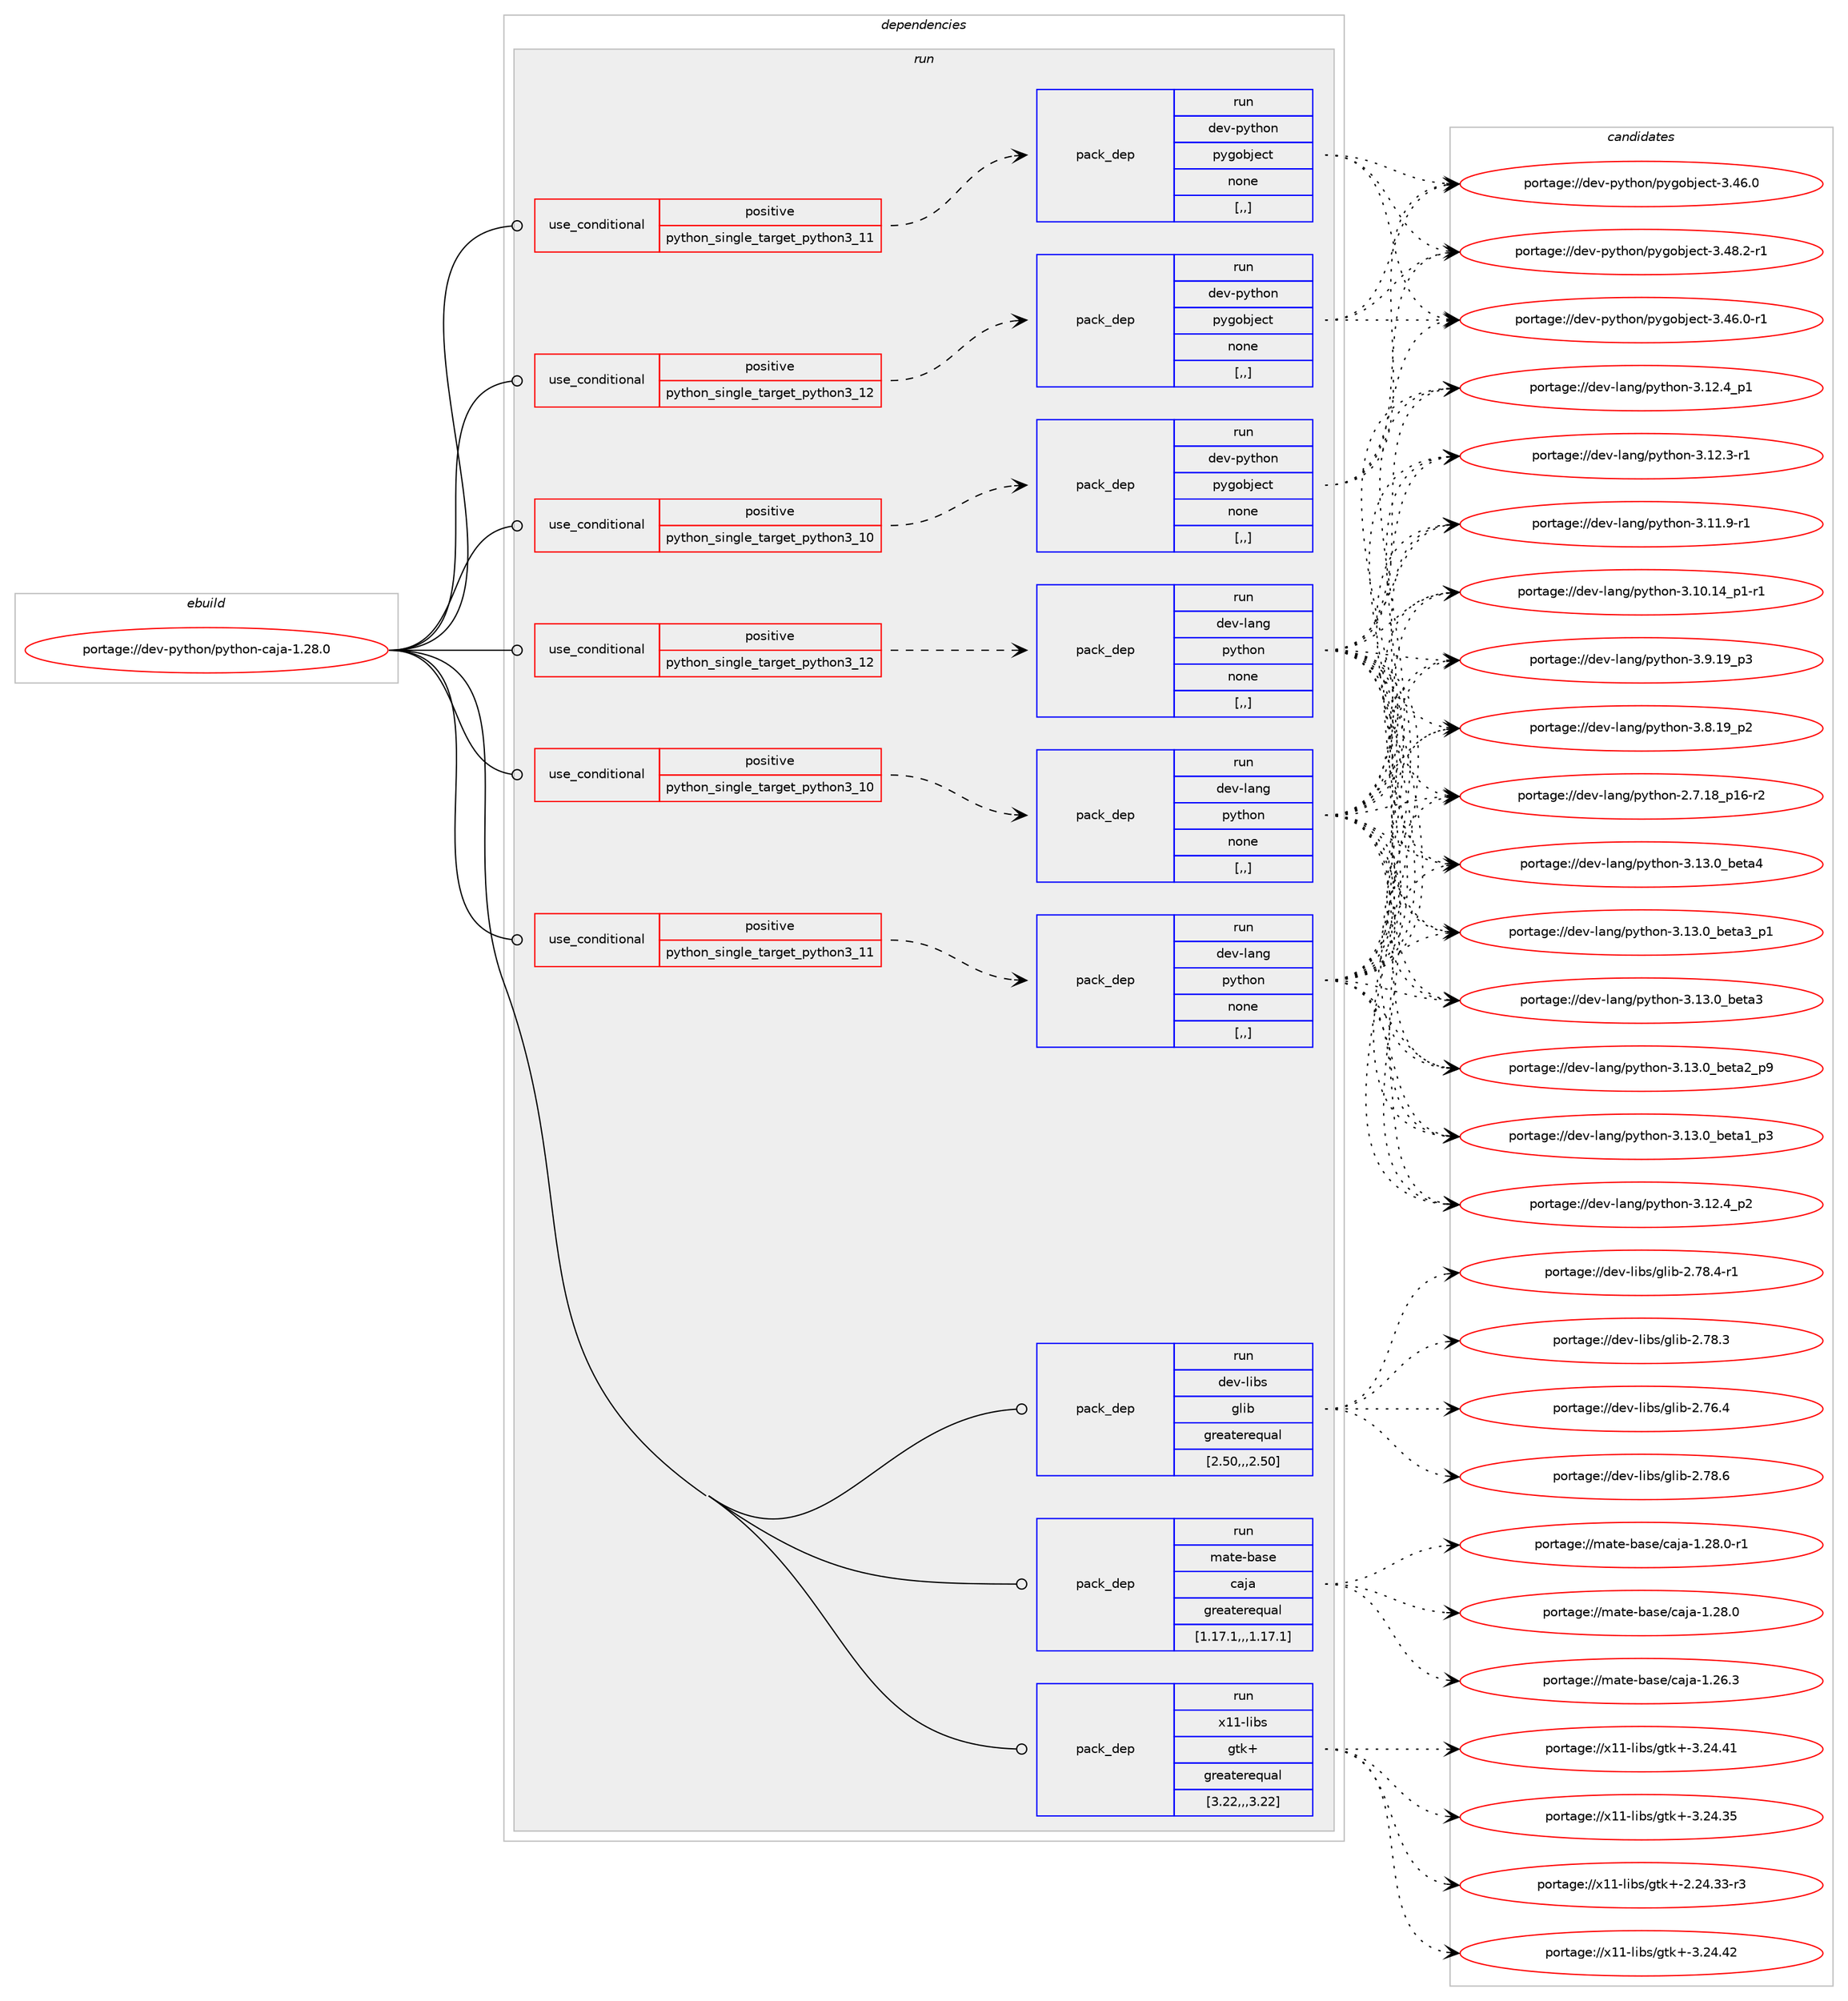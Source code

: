 digraph prolog {

# *************
# Graph options
# *************

newrank=true;
concentrate=true;
compound=true;
graph [rankdir=LR,fontname=Helvetica,fontsize=10,ranksep=1.5];#, ranksep=2.5, nodesep=0.2];
edge  [arrowhead=vee];
node  [fontname=Helvetica,fontsize=10];

# **********
# The ebuild
# **********

subgraph cluster_leftcol {
color=gray;
label=<<i>ebuild</i>>;
id [label="portage://dev-python/python-caja-1.28.0", color=red, width=4, href="../dev-python/python-caja-1.28.0.svg"];
}

# ****************
# The dependencies
# ****************

subgraph cluster_midcol {
color=gray;
label=<<i>dependencies</i>>;
subgraph cluster_compile {
fillcolor="#eeeeee";
style=filled;
label=<<i>compile</i>>;
}
subgraph cluster_compileandrun {
fillcolor="#eeeeee";
style=filled;
label=<<i>compile and run</i>>;
}
subgraph cluster_run {
fillcolor="#eeeeee";
style=filled;
label=<<i>run</i>>;
subgraph cond38241 {
dependency160027 [label=<<TABLE BORDER="0" CELLBORDER="1" CELLSPACING="0" CELLPADDING="4"><TR><TD ROWSPAN="3" CELLPADDING="10">use_conditional</TD></TR><TR><TD>positive</TD></TR><TR><TD>python_single_target_python3_10</TD></TR></TABLE>>, shape=none, color=red];
subgraph pack120516 {
dependency160028 [label=<<TABLE BORDER="0" CELLBORDER="1" CELLSPACING="0" CELLPADDING="4" WIDTH="220"><TR><TD ROWSPAN="6" CELLPADDING="30">pack_dep</TD></TR><TR><TD WIDTH="110">run</TD></TR><TR><TD>dev-lang</TD></TR><TR><TD>python</TD></TR><TR><TD>none</TD></TR><TR><TD>[,,]</TD></TR></TABLE>>, shape=none, color=blue];
}
dependency160027:e -> dependency160028:w [weight=20,style="dashed",arrowhead="vee"];
}
id:e -> dependency160027:w [weight=20,style="solid",arrowhead="odot"];
subgraph cond38242 {
dependency160029 [label=<<TABLE BORDER="0" CELLBORDER="1" CELLSPACING="0" CELLPADDING="4"><TR><TD ROWSPAN="3" CELLPADDING="10">use_conditional</TD></TR><TR><TD>positive</TD></TR><TR><TD>python_single_target_python3_10</TD></TR></TABLE>>, shape=none, color=red];
subgraph pack120517 {
dependency160030 [label=<<TABLE BORDER="0" CELLBORDER="1" CELLSPACING="0" CELLPADDING="4" WIDTH="220"><TR><TD ROWSPAN="6" CELLPADDING="30">pack_dep</TD></TR><TR><TD WIDTH="110">run</TD></TR><TR><TD>dev-python</TD></TR><TR><TD>pygobject</TD></TR><TR><TD>none</TD></TR><TR><TD>[,,]</TD></TR></TABLE>>, shape=none, color=blue];
}
dependency160029:e -> dependency160030:w [weight=20,style="dashed",arrowhead="vee"];
}
id:e -> dependency160029:w [weight=20,style="solid",arrowhead="odot"];
subgraph cond38243 {
dependency160031 [label=<<TABLE BORDER="0" CELLBORDER="1" CELLSPACING="0" CELLPADDING="4"><TR><TD ROWSPAN="3" CELLPADDING="10">use_conditional</TD></TR><TR><TD>positive</TD></TR><TR><TD>python_single_target_python3_11</TD></TR></TABLE>>, shape=none, color=red];
subgraph pack120518 {
dependency160032 [label=<<TABLE BORDER="0" CELLBORDER="1" CELLSPACING="0" CELLPADDING="4" WIDTH="220"><TR><TD ROWSPAN="6" CELLPADDING="30">pack_dep</TD></TR><TR><TD WIDTH="110">run</TD></TR><TR><TD>dev-lang</TD></TR><TR><TD>python</TD></TR><TR><TD>none</TD></TR><TR><TD>[,,]</TD></TR></TABLE>>, shape=none, color=blue];
}
dependency160031:e -> dependency160032:w [weight=20,style="dashed",arrowhead="vee"];
}
id:e -> dependency160031:w [weight=20,style="solid",arrowhead="odot"];
subgraph cond38244 {
dependency160033 [label=<<TABLE BORDER="0" CELLBORDER="1" CELLSPACING="0" CELLPADDING="4"><TR><TD ROWSPAN="3" CELLPADDING="10">use_conditional</TD></TR><TR><TD>positive</TD></TR><TR><TD>python_single_target_python3_11</TD></TR></TABLE>>, shape=none, color=red];
subgraph pack120519 {
dependency160034 [label=<<TABLE BORDER="0" CELLBORDER="1" CELLSPACING="0" CELLPADDING="4" WIDTH="220"><TR><TD ROWSPAN="6" CELLPADDING="30">pack_dep</TD></TR><TR><TD WIDTH="110">run</TD></TR><TR><TD>dev-python</TD></TR><TR><TD>pygobject</TD></TR><TR><TD>none</TD></TR><TR><TD>[,,]</TD></TR></TABLE>>, shape=none, color=blue];
}
dependency160033:e -> dependency160034:w [weight=20,style="dashed",arrowhead="vee"];
}
id:e -> dependency160033:w [weight=20,style="solid",arrowhead="odot"];
subgraph cond38245 {
dependency160035 [label=<<TABLE BORDER="0" CELLBORDER="1" CELLSPACING="0" CELLPADDING="4"><TR><TD ROWSPAN="3" CELLPADDING="10">use_conditional</TD></TR><TR><TD>positive</TD></TR><TR><TD>python_single_target_python3_12</TD></TR></TABLE>>, shape=none, color=red];
subgraph pack120520 {
dependency160036 [label=<<TABLE BORDER="0" CELLBORDER="1" CELLSPACING="0" CELLPADDING="4" WIDTH="220"><TR><TD ROWSPAN="6" CELLPADDING="30">pack_dep</TD></TR><TR><TD WIDTH="110">run</TD></TR><TR><TD>dev-lang</TD></TR><TR><TD>python</TD></TR><TR><TD>none</TD></TR><TR><TD>[,,]</TD></TR></TABLE>>, shape=none, color=blue];
}
dependency160035:e -> dependency160036:w [weight=20,style="dashed",arrowhead="vee"];
}
id:e -> dependency160035:w [weight=20,style="solid",arrowhead="odot"];
subgraph cond38246 {
dependency160037 [label=<<TABLE BORDER="0" CELLBORDER="1" CELLSPACING="0" CELLPADDING="4"><TR><TD ROWSPAN="3" CELLPADDING="10">use_conditional</TD></TR><TR><TD>positive</TD></TR><TR><TD>python_single_target_python3_12</TD></TR></TABLE>>, shape=none, color=red];
subgraph pack120521 {
dependency160038 [label=<<TABLE BORDER="0" CELLBORDER="1" CELLSPACING="0" CELLPADDING="4" WIDTH="220"><TR><TD ROWSPAN="6" CELLPADDING="30">pack_dep</TD></TR><TR><TD WIDTH="110">run</TD></TR><TR><TD>dev-python</TD></TR><TR><TD>pygobject</TD></TR><TR><TD>none</TD></TR><TR><TD>[,,]</TD></TR></TABLE>>, shape=none, color=blue];
}
dependency160037:e -> dependency160038:w [weight=20,style="dashed",arrowhead="vee"];
}
id:e -> dependency160037:w [weight=20,style="solid",arrowhead="odot"];
subgraph pack120522 {
dependency160039 [label=<<TABLE BORDER="0" CELLBORDER="1" CELLSPACING="0" CELLPADDING="4" WIDTH="220"><TR><TD ROWSPAN="6" CELLPADDING="30">pack_dep</TD></TR><TR><TD WIDTH="110">run</TD></TR><TR><TD>dev-libs</TD></TR><TR><TD>glib</TD></TR><TR><TD>greaterequal</TD></TR><TR><TD>[2.50,,,2.50]</TD></TR></TABLE>>, shape=none, color=blue];
}
id:e -> dependency160039:w [weight=20,style="solid",arrowhead="odot"];
subgraph pack120523 {
dependency160040 [label=<<TABLE BORDER="0" CELLBORDER="1" CELLSPACING="0" CELLPADDING="4" WIDTH="220"><TR><TD ROWSPAN="6" CELLPADDING="30">pack_dep</TD></TR><TR><TD WIDTH="110">run</TD></TR><TR><TD>mate-base</TD></TR><TR><TD>caja</TD></TR><TR><TD>greaterequal</TD></TR><TR><TD>[1.17.1,,,1.17.1]</TD></TR></TABLE>>, shape=none, color=blue];
}
id:e -> dependency160040:w [weight=20,style="solid",arrowhead="odot"];
subgraph pack120524 {
dependency160041 [label=<<TABLE BORDER="0" CELLBORDER="1" CELLSPACING="0" CELLPADDING="4" WIDTH="220"><TR><TD ROWSPAN="6" CELLPADDING="30">pack_dep</TD></TR><TR><TD WIDTH="110">run</TD></TR><TR><TD>x11-libs</TD></TR><TR><TD>gtk+</TD></TR><TR><TD>greaterequal</TD></TR><TR><TD>[3.22,,,3.22]</TD></TR></TABLE>>, shape=none, color=blue];
}
id:e -> dependency160041:w [weight=20,style="solid",arrowhead="odot"];
}
}

# **************
# The candidates
# **************

subgraph cluster_choices {
rank=same;
color=gray;
label=<<i>candidates</i>>;

subgraph choice120516 {
color=black;
nodesep=1;
choice1001011184510897110103471121211161041111104551464951464895981011169752 [label="portage://dev-lang/python-3.13.0_beta4", color=red, width=4,href="../dev-lang/python-3.13.0_beta4.svg"];
choice10010111845108971101034711212111610411111045514649514648959810111697519511249 [label="portage://dev-lang/python-3.13.0_beta3_p1", color=red, width=4,href="../dev-lang/python-3.13.0_beta3_p1.svg"];
choice1001011184510897110103471121211161041111104551464951464895981011169751 [label="portage://dev-lang/python-3.13.0_beta3", color=red, width=4,href="../dev-lang/python-3.13.0_beta3.svg"];
choice10010111845108971101034711212111610411111045514649514648959810111697509511257 [label="portage://dev-lang/python-3.13.0_beta2_p9", color=red, width=4,href="../dev-lang/python-3.13.0_beta2_p9.svg"];
choice10010111845108971101034711212111610411111045514649514648959810111697499511251 [label="portage://dev-lang/python-3.13.0_beta1_p3", color=red, width=4,href="../dev-lang/python-3.13.0_beta1_p3.svg"];
choice100101118451089711010347112121116104111110455146495046529511250 [label="portage://dev-lang/python-3.12.4_p2", color=red, width=4,href="../dev-lang/python-3.12.4_p2.svg"];
choice100101118451089711010347112121116104111110455146495046529511249 [label="portage://dev-lang/python-3.12.4_p1", color=red, width=4,href="../dev-lang/python-3.12.4_p1.svg"];
choice100101118451089711010347112121116104111110455146495046514511449 [label="portage://dev-lang/python-3.12.3-r1", color=red, width=4,href="../dev-lang/python-3.12.3-r1.svg"];
choice100101118451089711010347112121116104111110455146494946574511449 [label="portage://dev-lang/python-3.11.9-r1", color=red, width=4,href="../dev-lang/python-3.11.9-r1.svg"];
choice100101118451089711010347112121116104111110455146494846495295112494511449 [label="portage://dev-lang/python-3.10.14_p1-r1", color=red, width=4,href="../dev-lang/python-3.10.14_p1-r1.svg"];
choice100101118451089711010347112121116104111110455146574649579511251 [label="portage://dev-lang/python-3.9.19_p3", color=red, width=4,href="../dev-lang/python-3.9.19_p3.svg"];
choice100101118451089711010347112121116104111110455146564649579511250 [label="portage://dev-lang/python-3.8.19_p2", color=red, width=4,href="../dev-lang/python-3.8.19_p2.svg"];
choice100101118451089711010347112121116104111110455046554649569511249544511450 [label="portage://dev-lang/python-2.7.18_p16-r2", color=red, width=4,href="../dev-lang/python-2.7.18_p16-r2.svg"];
dependency160028:e -> choice1001011184510897110103471121211161041111104551464951464895981011169752:w [style=dotted,weight="100"];
dependency160028:e -> choice10010111845108971101034711212111610411111045514649514648959810111697519511249:w [style=dotted,weight="100"];
dependency160028:e -> choice1001011184510897110103471121211161041111104551464951464895981011169751:w [style=dotted,weight="100"];
dependency160028:e -> choice10010111845108971101034711212111610411111045514649514648959810111697509511257:w [style=dotted,weight="100"];
dependency160028:e -> choice10010111845108971101034711212111610411111045514649514648959810111697499511251:w [style=dotted,weight="100"];
dependency160028:e -> choice100101118451089711010347112121116104111110455146495046529511250:w [style=dotted,weight="100"];
dependency160028:e -> choice100101118451089711010347112121116104111110455146495046529511249:w [style=dotted,weight="100"];
dependency160028:e -> choice100101118451089711010347112121116104111110455146495046514511449:w [style=dotted,weight="100"];
dependency160028:e -> choice100101118451089711010347112121116104111110455146494946574511449:w [style=dotted,weight="100"];
dependency160028:e -> choice100101118451089711010347112121116104111110455146494846495295112494511449:w [style=dotted,weight="100"];
dependency160028:e -> choice100101118451089711010347112121116104111110455146574649579511251:w [style=dotted,weight="100"];
dependency160028:e -> choice100101118451089711010347112121116104111110455146564649579511250:w [style=dotted,weight="100"];
dependency160028:e -> choice100101118451089711010347112121116104111110455046554649569511249544511450:w [style=dotted,weight="100"];
}
subgraph choice120517 {
color=black;
nodesep=1;
choice10010111845112121116104111110471121211031119810610199116455146525646504511449 [label="portage://dev-python/pygobject-3.48.2-r1", color=red, width=4,href="../dev-python/pygobject-3.48.2-r1.svg"];
choice10010111845112121116104111110471121211031119810610199116455146525446484511449 [label="portage://dev-python/pygobject-3.46.0-r1", color=red, width=4,href="../dev-python/pygobject-3.46.0-r1.svg"];
choice1001011184511212111610411111047112121103111981061019911645514652544648 [label="portage://dev-python/pygobject-3.46.0", color=red, width=4,href="../dev-python/pygobject-3.46.0.svg"];
dependency160030:e -> choice10010111845112121116104111110471121211031119810610199116455146525646504511449:w [style=dotted,weight="100"];
dependency160030:e -> choice10010111845112121116104111110471121211031119810610199116455146525446484511449:w [style=dotted,weight="100"];
dependency160030:e -> choice1001011184511212111610411111047112121103111981061019911645514652544648:w [style=dotted,weight="100"];
}
subgraph choice120518 {
color=black;
nodesep=1;
choice1001011184510897110103471121211161041111104551464951464895981011169752 [label="portage://dev-lang/python-3.13.0_beta4", color=red, width=4,href="../dev-lang/python-3.13.0_beta4.svg"];
choice10010111845108971101034711212111610411111045514649514648959810111697519511249 [label="portage://dev-lang/python-3.13.0_beta3_p1", color=red, width=4,href="../dev-lang/python-3.13.0_beta3_p1.svg"];
choice1001011184510897110103471121211161041111104551464951464895981011169751 [label="portage://dev-lang/python-3.13.0_beta3", color=red, width=4,href="../dev-lang/python-3.13.0_beta3.svg"];
choice10010111845108971101034711212111610411111045514649514648959810111697509511257 [label="portage://dev-lang/python-3.13.0_beta2_p9", color=red, width=4,href="../dev-lang/python-3.13.0_beta2_p9.svg"];
choice10010111845108971101034711212111610411111045514649514648959810111697499511251 [label="portage://dev-lang/python-3.13.0_beta1_p3", color=red, width=4,href="../dev-lang/python-3.13.0_beta1_p3.svg"];
choice100101118451089711010347112121116104111110455146495046529511250 [label="portage://dev-lang/python-3.12.4_p2", color=red, width=4,href="../dev-lang/python-3.12.4_p2.svg"];
choice100101118451089711010347112121116104111110455146495046529511249 [label="portage://dev-lang/python-3.12.4_p1", color=red, width=4,href="../dev-lang/python-3.12.4_p1.svg"];
choice100101118451089711010347112121116104111110455146495046514511449 [label="portage://dev-lang/python-3.12.3-r1", color=red, width=4,href="../dev-lang/python-3.12.3-r1.svg"];
choice100101118451089711010347112121116104111110455146494946574511449 [label="portage://dev-lang/python-3.11.9-r1", color=red, width=4,href="../dev-lang/python-3.11.9-r1.svg"];
choice100101118451089711010347112121116104111110455146494846495295112494511449 [label="portage://dev-lang/python-3.10.14_p1-r1", color=red, width=4,href="../dev-lang/python-3.10.14_p1-r1.svg"];
choice100101118451089711010347112121116104111110455146574649579511251 [label="portage://dev-lang/python-3.9.19_p3", color=red, width=4,href="../dev-lang/python-3.9.19_p3.svg"];
choice100101118451089711010347112121116104111110455146564649579511250 [label="portage://dev-lang/python-3.8.19_p2", color=red, width=4,href="../dev-lang/python-3.8.19_p2.svg"];
choice100101118451089711010347112121116104111110455046554649569511249544511450 [label="portage://dev-lang/python-2.7.18_p16-r2", color=red, width=4,href="../dev-lang/python-2.7.18_p16-r2.svg"];
dependency160032:e -> choice1001011184510897110103471121211161041111104551464951464895981011169752:w [style=dotted,weight="100"];
dependency160032:e -> choice10010111845108971101034711212111610411111045514649514648959810111697519511249:w [style=dotted,weight="100"];
dependency160032:e -> choice1001011184510897110103471121211161041111104551464951464895981011169751:w [style=dotted,weight="100"];
dependency160032:e -> choice10010111845108971101034711212111610411111045514649514648959810111697509511257:w [style=dotted,weight="100"];
dependency160032:e -> choice10010111845108971101034711212111610411111045514649514648959810111697499511251:w [style=dotted,weight="100"];
dependency160032:e -> choice100101118451089711010347112121116104111110455146495046529511250:w [style=dotted,weight="100"];
dependency160032:e -> choice100101118451089711010347112121116104111110455146495046529511249:w [style=dotted,weight="100"];
dependency160032:e -> choice100101118451089711010347112121116104111110455146495046514511449:w [style=dotted,weight="100"];
dependency160032:e -> choice100101118451089711010347112121116104111110455146494946574511449:w [style=dotted,weight="100"];
dependency160032:e -> choice100101118451089711010347112121116104111110455146494846495295112494511449:w [style=dotted,weight="100"];
dependency160032:e -> choice100101118451089711010347112121116104111110455146574649579511251:w [style=dotted,weight="100"];
dependency160032:e -> choice100101118451089711010347112121116104111110455146564649579511250:w [style=dotted,weight="100"];
dependency160032:e -> choice100101118451089711010347112121116104111110455046554649569511249544511450:w [style=dotted,weight="100"];
}
subgraph choice120519 {
color=black;
nodesep=1;
choice10010111845112121116104111110471121211031119810610199116455146525646504511449 [label="portage://dev-python/pygobject-3.48.2-r1", color=red, width=4,href="../dev-python/pygobject-3.48.2-r1.svg"];
choice10010111845112121116104111110471121211031119810610199116455146525446484511449 [label="portage://dev-python/pygobject-3.46.0-r1", color=red, width=4,href="../dev-python/pygobject-3.46.0-r1.svg"];
choice1001011184511212111610411111047112121103111981061019911645514652544648 [label="portage://dev-python/pygobject-3.46.0", color=red, width=4,href="../dev-python/pygobject-3.46.0.svg"];
dependency160034:e -> choice10010111845112121116104111110471121211031119810610199116455146525646504511449:w [style=dotted,weight="100"];
dependency160034:e -> choice10010111845112121116104111110471121211031119810610199116455146525446484511449:w [style=dotted,weight="100"];
dependency160034:e -> choice1001011184511212111610411111047112121103111981061019911645514652544648:w [style=dotted,weight="100"];
}
subgraph choice120520 {
color=black;
nodesep=1;
choice1001011184510897110103471121211161041111104551464951464895981011169752 [label="portage://dev-lang/python-3.13.0_beta4", color=red, width=4,href="../dev-lang/python-3.13.0_beta4.svg"];
choice10010111845108971101034711212111610411111045514649514648959810111697519511249 [label="portage://dev-lang/python-3.13.0_beta3_p1", color=red, width=4,href="../dev-lang/python-3.13.0_beta3_p1.svg"];
choice1001011184510897110103471121211161041111104551464951464895981011169751 [label="portage://dev-lang/python-3.13.0_beta3", color=red, width=4,href="../dev-lang/python-3.13.0_beta3.svg"];
choice10010111845108971101034711212111610411111045514649514648959810111697509511257 [label="portage://dev-lang/python-3.13.0_beta2_p9", color=red, width=4,href="../dev-lang/python-3.13.0_beta2_p9.svg"];
choice10010111845108971101034711212111610411111045514649514648959810111697499511251 [label="portage://dev-lang/python-3.13.0_beta1_p3", color=red, width=4,href="../dev-lang/python-3.13.0_beta1_p3.svg"];
choice100101118451089711010347112121116104111110455146495046529511250 [label="portage://dev-lang/python-3.12.4_p2", color=red, width=4,href="../dev-lang/python-3.12.4_p2.svg"];
choice100101118451089711010347112121116104111110455146495046529511249 [label="portage://dev-lang/python-3.12.4_p1", color=red, width=4,href="../dev-lang/python-3.12.4_p1.svg"];
choice100101118451089711010347112121116104111110455146495046514511449 [label="portage://dev-lang/python-3.12.3-r1", color=red, width=4,href="../dev-lang/python-3.12.3-r1.svg"];
choice100101118451089711010347112121116104111110455146494946574511449 [label="portage://dev-lang/python-3.11.9-r1", color=red, width=4,href="../dev-lang/python-3.11.9-r1.svg"];
choice100101118451089711010347112121116104111110455146494846495295112494511449 [label="portage://dev-lang/python-3.10.14_p1-r1", color=red, width=4,href="../dev-lang/python-3.10.14_p1-r1.svg"];
choice100101118451089711010347112121116104111110455146574649579511251 [label="portage://dev-lang/python-3.9.19_p3", color=red, width=4,href="../dev-lang/python-3.9.19_p3.svg"];
choice100101118451089711010347112121116104111110455146564649579511250 [label="portage://dev-lang/python-3.8.19_p2", color=red, width=4,href="../dev-lang/python-3.8.19_p2.svg"];
choice100101118451089711010347112121116104111110455046554649569511249544511450 [label="portage://dev-lang/python-2.7.18_p16-r2", color=red, width=4,href="../dev-lang/python-2.7.18_p16-r2.svg"];
dependency160036:e -> choice1001011184510897110103471121211161041111104551464951464895981011169752:w [style=dotted,weight="100"];
dependency160036:e -> choice10010111845108971101034711212111610411111045514649514648959810111697519511249:w [style=dotted,weight="100"];
dependency160036:e -> choice1001011184510897110103471121211161041111104551464951464895981011169751:w [style=dotted,weight="100"];
dependency160036:e -> choice10010111845108971101034711212111610411111045514649514648959810111697509511257:w [style=dotted,weight="100"];
dependency160036:e -> choice10010111845108971101034711212111610411111045514649514648959810111697499511251:w [style=dotted,weight="100"];
dependency160036:e -> choice100101118451089711010347112121116104111110455146495046529511250:w [style=dotted,weight="100"];
dependency160036:e -> choice100101118451089711010347112121116104111110455146495046529511249:w [style=dotted,weight="100"];
dependency160036:e -> choice100101118451089711010347112121116104111110455146495046514511449:w [style=dotted,weight="100"];
dependency160036:e -> choice100101118451089711010347112121116104111110455146494946574511449:w [style=dotted,weight="100"];
dependency160036:e -> choice100101118451089711010347112121116104111110455146494846495295112494511449:w [style=dotted,weight="100"];
dependency160036:e -> choice100101118451089711010347112121116104111110455146574649579511251:w [style=dotted,weight="100"];
dependency160036:e -> choice100101118451089711010347112121116104111110455146564649579511250:w [style=dotted,weight="100"];
dependency160036:e -> choice100101118451089711010347112121116104111110455046554649569511249544511450:w [style=dotted,weight="100"];
}
subgraph choice120521 {
color=black;
nodesep=1;
choice10010111845112121116104111110471121211031119810610199116455146525646504511449 [label="portage://dev-python/pygobject-3.48.2-r1", color=red, width=4,href="../dev-python/pygobject-3.48.2-r1.svg"];
choice10010111845112121116104111110471121211031119810610199116455146525446484511449 [label="portage://dev-python/pygobject-3.46.0-r1", color=red, width=4,href="../dev-python/pygobject-3.46.0-r1.svg"];
choice1001011184511212111610411111047112121103111981061019911645514652544648 [label="portage://dev-python/pygobject-3.46.0", color=red, width=4,href="../dev-python/pygobject-3.46.0.svg"];
dependency160038:e -> choice10010111845112121116104111110471121211031119810610199116455146525646504511449:w [style=dotted,weight="100"];
dependency160038:e -> choice10010111845112121116104111110471121211031119810610199116455146525446484511449:w [style=dotted,weight="100"];
dependency160038:e -> choice1001011184511212111610411111047112121103111981061019911645514652544648:w [style=dotted,weight="100"];
}
subgraph choice120522 {
color=black;
nodesep=1;
choice1001011184510810598115471031081059845504655564654 [label="portage://dev-libs/glib-2.78.6", color=red, width=4,href="../dev-libs/glib-2.78.6.svg"];
choice10010111845108105981154710310810598455046555646524511449 [label="portage://dev-libs/glib-2.78.4-r1", color=red, width=4,href="../dev-libs/glib-2.78.4-r1.svg"];
choice1001011184510810598115471031081059845504655564651 [label="portage://dev-libs/glib-2.78.3", color=red, width=4,href="../dev-libs/glib-2.78.3.svg"];
choice1001011184510810598115471031081059845504655544652 [label="portage://dev-libs/glib-2.76.4", color=red, width=4,href="../dev-libs/glib-2.76.4.svg"];
dependency160039:e -> choice1001011184510810598115471031081059845504655564654:w [style=dotted,weight="100"];
dependency160039:e -> choice10010111845108105981154710310810598455046555646524511449:w [style=dotted,weight="100"];
dependency160039:e -> choice1001011184510810598115471031081059845504655564651:w [style=dotted,weight="100"];
dependency160039:e -> choice1001011184510810598115471031081059845504655544652:w [style=dotted,weight="100"];
}
subgraph choice120523 {
color=black;
nodesep=1;
choice1099711610145989711510147999710697454946505646484511449 [label="portage://mate-base/caja-1.28.0-r1", color=red, width=4,href="../mate-base/caja-1.28.0-r1.svg"];
choice109971161014598971151014799971069745494650564648 [label="portage://mate-base/caja-1.28.0", color=red, width=4,href="../mate-base/caja-1.28.0.svg"];
choice109971161014598971151014799971069745494650544651 [label="portage://mate-base/caja-1.26.3", color=red, width=4,href="../mate-base/caja-1.26.3.svg"];
dependency160040:e -> choice1099711610145989711510147999710697454946505646484511449:w [style=dotted,weight="100"];
dependency160040:e -> choice109971161014598971151014799971069745494650564648:w [style=dotted,weight="100"];
dependency160040:e -> choice109971161014598971151014799971069745494650544651:w [style=dotted,weight="100"];
}
subgraph choice120524 {
color=black;
nodesep=1;
choice1204949451081059811547103116107434551465052465250 [label="portage://x11-libs/gtk+-3.24.42", color=red, width=4,href="../x11-libs/gtk+-3.24.42.svg"];
choice1204949451081059811547103116107434551465052465249 [label="portage://x11-libs/gtk+-3.24.41", color=red, width=4,href="../x11-libs/gtk+-3.24.41.svg"];
choice1204949451081059811547103116107434551465052465153 [label="portage://x11-libs/gtk+-3.24.35", color=red, width=4,href="../x11-libs/gtk+-3.24.35.svg"];
choice12049494510810598115471031161074345504650524651514511451 [label="portage://x11-libs/gtk+-2.24.33-r3", color=red, width=4,href="../x11-libs/gtk+-2.24.33-r3.svg"];
dependency160041:e -> choice1204949451081059811547103116107434551465052465250:w [style=dotted,weight="100"];
dependency160041:e -> choice1204949451081059811547103116107434551465052465249:w [style=dotted,weight="100"];
dependency160041:e -> choice1204949451081059811547103116107434551465052465153:w [style=dotted,weight="100"];
dependency160041:e -> choice12049494510810598115471031161074345504650524651514511451:w [style=dotted,weight="100"];
}
}

}
